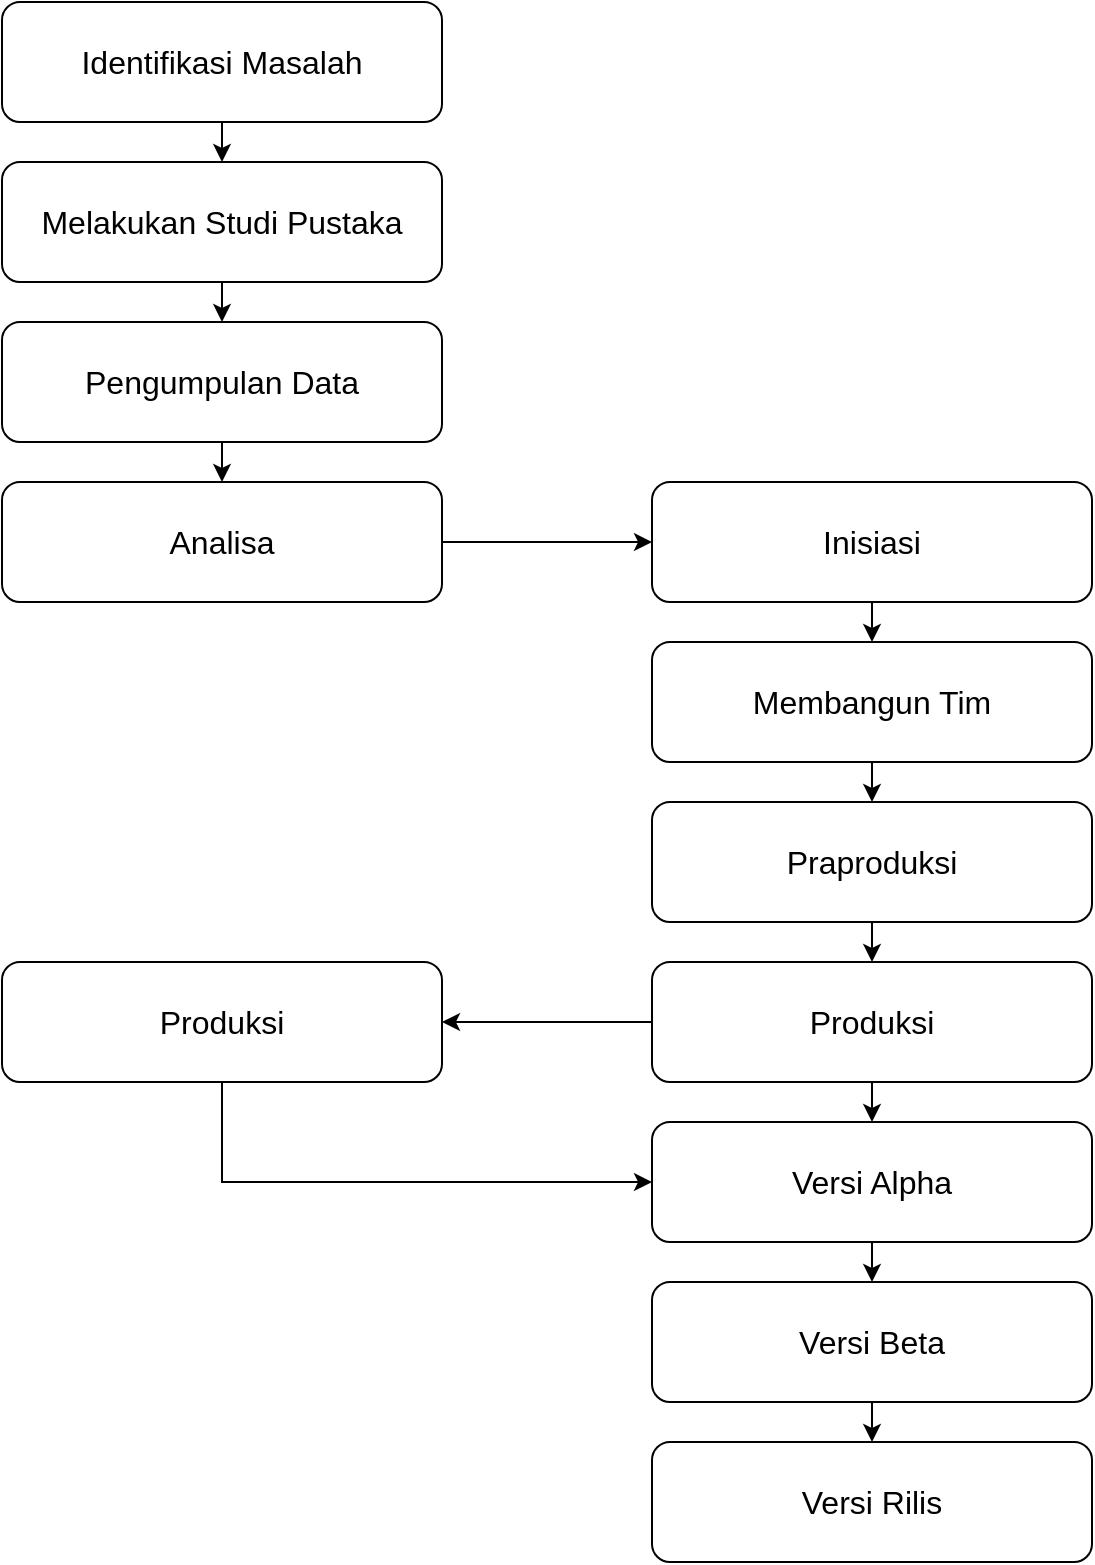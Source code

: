 <mxfile version="22.0.0" type="github">
  <diagram name="Page-1" id="HcAx7o_J1rw24RPRPr1L">
    <mxGraphModel dx="1682" dy="903" grid="1" gridSize="10" guides="1" tooltips="1" connect="1" arrows="1" fold="1" page="1" pageScale="1" pageWidth="850" pageHeight="1100" math="0" shadow="0">
      <root>
        <mxCell id="0" />
        <mxCell id="1" parent="0" />
        <mxCell id="hm7Xr--JJXJZmdjTHW6g-1" value="Identifikasi Masalah" style="rounded=1;whiteSpace=wrap;html=1;fontSize=16;" vertex="1" parent="1">
          <mxGeometry x="205" y="60" width="220" height="60" as="geometry" />
        </mxCell>
        <mxCell id="hm7Xr--JJXJZmdjTHW6g-2" value="Melakukan Studi Pustaka" style="rounded=1;whiteSpace=wrap;html=1;fontSize=16;" vertex="1" parent="1">
          <mxGeometry x="205" y="140" width="220" height="60" as="geometry" />
        </mxCell>
        <mxCell id="hm7Xr--JJXJZmdjTHW6g-3" value="Pengumpulan Data" style="rounded=1;whiteSpace=wrap;html=1;fontSize=16;" vertex="1" parent="1">
          <mxGeometry x="205" y="220" width="220" height="60" as="geometry" />
        </mxCell>
        <mxCell id="hm7Xr--JJXJZmdjTHW6g-4" value="Analisa" style="rounded=1;whiteSpace=wrap;html=1;fontSize=16;" vertex="1" parent="1">
          <mxGeometry x="205" y="300" width="220" height="60" as="geometry" />
        </mxCell>
        <mxCell id="hm7Xr--JJXJZmdjTHW6g-5" value="Inisiasi" style="rounded=1;whiteSpace=wrap;html=1;fontSize=16;" vertex="1" parent="1">
          <mxGeometry x="530" y="300" width="220" height="60" as="geometry" />
        </mxCell>
        <mxCell id="hm7Xr--JJXJZmdjTHW6g-6" value="Membangun Tim" style="rounded=1;whiteSpace=wrap;html=1;fontSize=16;" vertex="1" parent="1">
          <mxGeometry x="530" y="380" width="220" height="60" as="geometry" />
        </mxCell>
        <mxCell id="hm7Xr--JJXJZmdjTHW6g-7" value="Praproduksi" style="rounded=1;whiteSpace=wrap;html=1;fontSize=16;" vertex="1" parent="1">
          <mxGeometry x="530" y="460" width="220" height="60" as="geometry" />
        </mxCell>
        <mxCell id="hm7Xr--JJXJZmdjTHW6g-8" value="Produksi" style="rounded=1;whiteSpace=wrap;html=1;fontSize=16;" vertex="1" parent="1">
          <mxGeometry x="530" y="540" width="220" height="60" as="geometry" />
        </mxCell>
        <mxCell id="hm7Xr--JJXJZmdjTHW6g-9" value="Versi Alpha" style="rounded=1;whiteSpace=wrap;html=1;fontSize=16;" vertex="1" parent="1">
          <mxGeometry x="530" y="620" width="220" height="60" as="geometry" />
        </mxCell>
        <mxCell id="hm7Xr--JJXJZmdjTHW6g-10" value="Versi Beta" style="rounded=1;whiteSpace=wrap;html=1;fontSize=16;" vertex="1" parent="1">
          <mxGeometry x="530" y="700" width="220" height="60" as="geometry" />
        </mxCell>
        <mxCell id="hm7Xr--JJXJZmdjTHW6g-11" value="Versi Rilis" style="rounded=1;whiteSpace=wrap;html=1;fontSize=16;" vertex="1" parent="1">
          <mxGeometry x="530" y="780" width="220" height="60" as="geometry" />
        </mxCell>
        <mxCell id="hm7Xr--JJXJZmdjTHW6g-12" value="Produksi" style="rounded=1;whiteSpace=wrap;html=1;fontSize=16;" vertex="1" parent="1">
          <mxGeometry x="205" y="540" width="220" height="60" as="geometry" />
        </mxCell>
        <mxCell id="hm7Xr--JJXJZmdjTHW6g-14" value="" style="endArrow=classic;html=1;rounded=0;exitX=0.5;exitY=1;exitDx=0;exitDy=0;entryX=0.5;entryY=0;entryDx=0;entryDy=0;" edge="1" parent="1" source="hm7Xr--JJXJZmdjTHW6g-2" target="hm7Xr--JJXJZmdjTHW6g-3">
          <mxGeometry width="50" height="50" relative="1" as="geometry">
            <mxPoint x="325" y="130" as="sourcePoint" />
            <mxPoint x="325" y="150" as="targetPoint" />
          </mxGeometry>
        </mxCell>
        <mxCell id="hm7Xr--JJXJZmdjTHW6g-16" value="" style="endArrow=classic;html=1;rounded=0;exitX=0.5;exitY=1;exitDx=0;exitDy=0;" edge="1" parent="1" source="hm7Xr--JJXJZmdjTHW6g-1" target="hm7Xr--JJXJZmdjTHW6g-2">
          <mxGeometry width="50" height="50" relative="1" as="geometry">
            <mxPoint x="335" y="140" as="sourcePoint" />
            <mxPoint x="335" y="160" as="targetPoint" />
          </mxGeometry>
        </mxCell>
        <mxCell id="hm7Xr--JJXJZmdjTHW6g-17" value="" style="endArrow=classic;html=1;rounded=0;exitX=0.5;exitY=1;exitDx=0;exitDy=0;" edge="1" parent="1" source="hm7Xr--JJXJZmdjTHW6g-3" target="hm7Xr--JJXJZmdjTHW6g-4">
          <mxGeometry width="50" height="50" relative="1" as="geometry">
            <mxPoint x="345" y="150" as="sourcePoint" />
            <mxPoint x="345" y="170" as="targetPoint" />
          </mxGeometry>
        </mxCell>
        <mxCell id="hm7Xr--JJXJZmdjTHW6g-18" value="" style="endArrow=classic;html=1;rounded=0;exitX=1;exitY=0.5;exitDx=0;exitDy=0;entryX=0;entryY=0.5;entryDx=0;entryDy=0;" edge="1" parent="1" source="hm7Xr--JJXJZmdjTHW6g-4" target="hm7Xr--JJXJZmdjTHW6g-5">
          <mxGeometry width="50" height="50" relative="1" as="geometry">
            <mxPoint x="325" y="290" as="sourcePoint" />
            <mxPoint x="325" y="310" as="targetPoint" />
          </mxGeometry>
        </mxCell>
        <mxCell id="hm7Xr--JJXJZmdjTHW6g-19" value="" style="endArrow=classic;html=1;rounded=0;exitX=0.5;exitY=1;exitDx=0;exitDy=0;entryX=0.5;entryY=0;entryDx=0;entryDy=0;" edge="1" parent="1" source="hm7Xr--JJXJZmdjTHW6g-5" target="hm7Xr--JJXJZmdjTHW6g-6">
          <mxGeometry width="50" height="50" relative="1" as="geometry">
            <mxPoint x="335" y="300" as="sourcePoint" />
            <mxPoint x="335" y="320" as="targetPoint" />
          </mxGeometry>
        </mxCell>
        <mxCell id="hm7Xr--JJXJZmdjTHW6g-20" value="" style="endArrow=classic;html=1;rounded=0;exitX=0.5;exitY=1;exitDx=0;exitDy=0;entryX=0.5;entryY=0;entryDx=0;entryDy=0;" edge="1" parent="1" source="hm7Xr--JJXJZmdjTHW6g-6" target="hm7Xr--JJXJZmdjTHW6g-7">
          <mxGeometry width="50" height="50" relative="1" as="geometry">
            <mxPoint x="650" y="370" as="sourcePoint" />
            <mxPoint x="650" y="390" as="targetPoint" />
          </mxGeometry>
        </mxCell>
        <mxCell id="hm7Xr--JJXJZmdjTHW6g-21" value="" style="endArrow=classic;html=1;rounded=0;entryX=0.5;entryY=0;entryDx=0;entryDy=0;" edge="1" parent="1" target="hm7Xr--JJXJZmdjTHW6g-8">
          <mxGeometry width="50" height="50" relative="1" as="geometry">
            <mxPoint x="640" y="520" as="sourcePoint" />
            <mxPoint x="660" y="400" as="targetPoint" />
          </mxGeometry>
        </mxCell>
        <mxCell id="hm7Xr--JJXJZmdjTHW6g-22" value="" style="endArrow=classic;html=1;rounded=0;exitX=0.5;exitY=1;exitDx=0;exitDy=0;entryX=0.5;entryY=0;entryDx=0;entryDy=0;" edge="1" parent="1" source="hm7Xr--JJXJZmdjTHW6g-8" target="hm7Xr--JJXJZmdjTHW6g-9">
          <mxGeometry width="50" height="50" relative="1" as="geometry">
            <mxPoint x="670" y="390" as="sourcePoint" />
            <mxPoint x="670" y="410" as="targetPoint" />
          </mxGeometry>
        </mxCell>
        <mxCell id="hm7Xr--JJXJZmdjTHW6g-23" value="" style="endArrow=classic;html=1;rounded=0;entryX=0.5;entryY=0;entryDx=0;entryDy=0;" edge="1" parent="1" target="hm7Xr--JJXJZmdjTHW6g-10">
          <mxGeometry width="50" height="50" relative="1" as="geometry">
            <mxPoint x="640" y="680" as="sourcePoint" />
            <mxPoint x="650" y="630" as="targetPoint" />
          </mxGeometry>
        </mxCell>
        <mxCell id="hm7Xr--JJXJZmdjTHW6g-24" value="" style="endArrow=classic;html=1;rounded=0;exitX=0.5;exitY=1;exitDx=0;exitDy=0;entryX=0.5;entryY=0;entryDx=0;entryDy=0;" edge="1" parent="1" source="hm7Xr--JJXJZmdjTHW6g-10" target="hm7Xr--JJXJZmdjTHW6g-11">
          <mxGeometry width="50" height="50" relative="1" as="geometry">
            <mxPoint x="660" y="620" as="sourcePoint" />
            <mxPoint x="660" y="640" as="targetPoint" />
          </mxGeometry>
        </mxCell>
        <mxCell id="hm7Xr--JJXJZmdjTHW6g-25" value="" style="endArrow=classic;html=1;rounded=0;exitX=0;exitY=0.5;exitDx=0;exitDy=0;entryX=1;entryY=0.5;entryDx=0;entryDy=0;" edge="1" parent="1" source="hm7Xr--JJXJZmdjTHW6g-8" target="hm7Xr--JJXJZmdjTHW6g-12">
          <mxGeometry width="50" height="50" relative="1" as="geometry">
            <mxPoint x="670" y="630" as="sourcePoint" />
            <mxPoint x="670" y="650" as="targetPoint" />
          </mxGeometry>
        </mxCell>
        <mxCell id="hm7Xr--JJXJZmdjTHW6g-26" value="" style="endArrow=classic;html=1;rounded=0;exitX=0.5;exitY=1;exitDx=0;exitDy=0;entryX=0;entryY=0.5;entryDx=0;entryDy=0;" edge="1" parent="1" source="hm7Xr--JJXJZmdjTHW6g-12" target="hm7Xr--JJXJZmdjTHW6g-9">
          <mxGeometry width="50" height="50" relative="1" as="geometry">
            <mxPoint x="540" y="580" as="sourcePoint" />
            <mxPoint x="435" y="580" as="targetPoint" />
            <Array as="points">
              <mxPoint x="315" y="650" />
            </Array>
          </mxGeometry>
        </mxCell>
      </root>
    </mxGraphModel>
  </diagram>
</mxfile>
